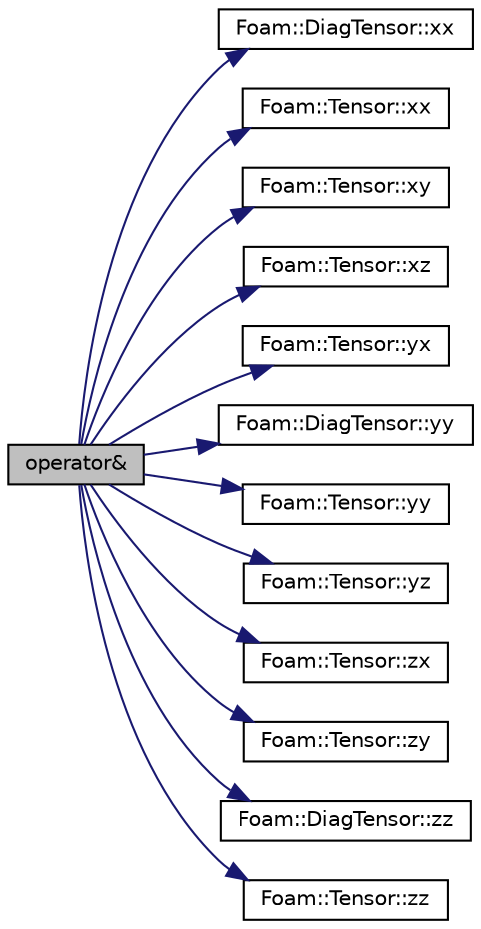 digraph "operator&amp;"
{
  bgcolor="transparent";
  edge [fontname="Helvetica",fontsize="10",labelfontname="Helvetica",labelfontsize="10"];
  node [fontname="Helvetica",fontsize="10",shape=record];
  rankdir="LR";
  Node1 [label="operator&",height=0.2,width=0.4,color="black", fillcolor="grey75", style="filled", fontcolor="black"];
  Node1 -> Node2 [color="midnightblue",fontsize="10",style="solid",fontname="Helvetica"];
  Node2 [label="Foam::DiagTensor::xx",height=0.2,width=0.4,color="black",URL="$a00519.html#adefeff2f0e457c0e62a5e9d1292e3569"];
  Node1 -> Node3 [color="midnightblue",fontsize="10",style="solid",fontname="Helvetica"];
  Node3 [label="Foam::Tensor::xx",height=0.2,width=0.4,color="black",URL="$a02571.html#adefeff2f0e457c0e62a5e9d1292e3569"];
  Node1 -> Node4 [color="midnightblue",fontsize="10",style="solid",fontname="Helvetica"];
  Node4 [label="Foam::Tensor::xy",height=0.2,width=0.4,color="black",URL="$a02571.html#a9eba447e6738c78e6b0694c15b09236e"];
  Node1 -> Node5 [color="midnightblue",fontsize="10",style="solid",fontname="Helvetica"];
  Node5 [label="Foam::Tensor::xz",height=0.2,width=0.4,color="black",URL="$a02571.html#a217bb40fe6bbc4fd0d1f61fb1585d47e"];
  Node1 -> Node6 [color="midnightblue",fontsize="10",style="solid",fontname="Helvetica"];
  Node6 [label="Foam::Tensor::yx",height=0.2,width=0.4,color="black",URL="$a02571.html#a6db6b3dd02257844bb6fc0b9bf95ff5c"];
  Node1 -> Node7 [color="midnightblue",fontsize="10",style="solid",fontname="Helvetica"];
  Node7 [label="Foam::DiagTensor::yy",height=0.2,width=0.4,color="black",URL="$a00519.html#a1fabd792063b2f2c0c53693512a5baeb"];
  Node1 -> Node8 [color="midnightblue",fontsize="10",style="solid",fontname="Helvetica"];
  Node8 [label="Foam::Tensor::yy",height=0.2,width=0.4,color="black",URL="$a02571.html#a1fabd792063b2f2c0c53693512a5baeb"];
  Node1 -> Node9 [color="midnightblue",fontsize="10",style="solid",fontname="Helvetica"];
  Node9 [label="Foam::Tensor::yz",height=0.2,width=0.4,color="black",URL="$a02571.html#aded7c943a25c96a9b28f63116b1060c8"];
  Node1 -> Node10 [color="midnightblue",fontsize="10",style="solid",fontname="Helvetica"];
  Node10 [label="Foam::Tensor::zx",height=0.2,width=0.4,color="black",URL="$a02571.html#a7222a378de92a8c4aef02b0c26d33dcd"];
  Node1 -> Node11 [color="midnightblue",fontsize="10",style="solid",fontname="Helvetica"];
  Node11 [label="Foam::Tensor::zy",height=0.2,width=0.4,color="black",URL="$a02571.html#ab6046e7336c8423b79112ae4b13e66ca"];
  Node1 -> Node12 [color="midnightblue",fontsize="10",style="solid",fontname="Helvetica"];
  Node12 [label="Foam::DiagTensor::zz",height=0.2,width=0.4,color="black",URL="$a00519.html#ad557e07a1361f2a9875b25deead0beb8"];
  Node1 -> Node13 [color="midnightblue",fontsize="10",style="solid",fontname="Helvetica"];
  Node13 [label="Foam::Tensor::zz",height=0.2,width=0.4,color="black",URL="$a02571.html#ad557e07a1361f2a9875b25deead0beb8"];
}
